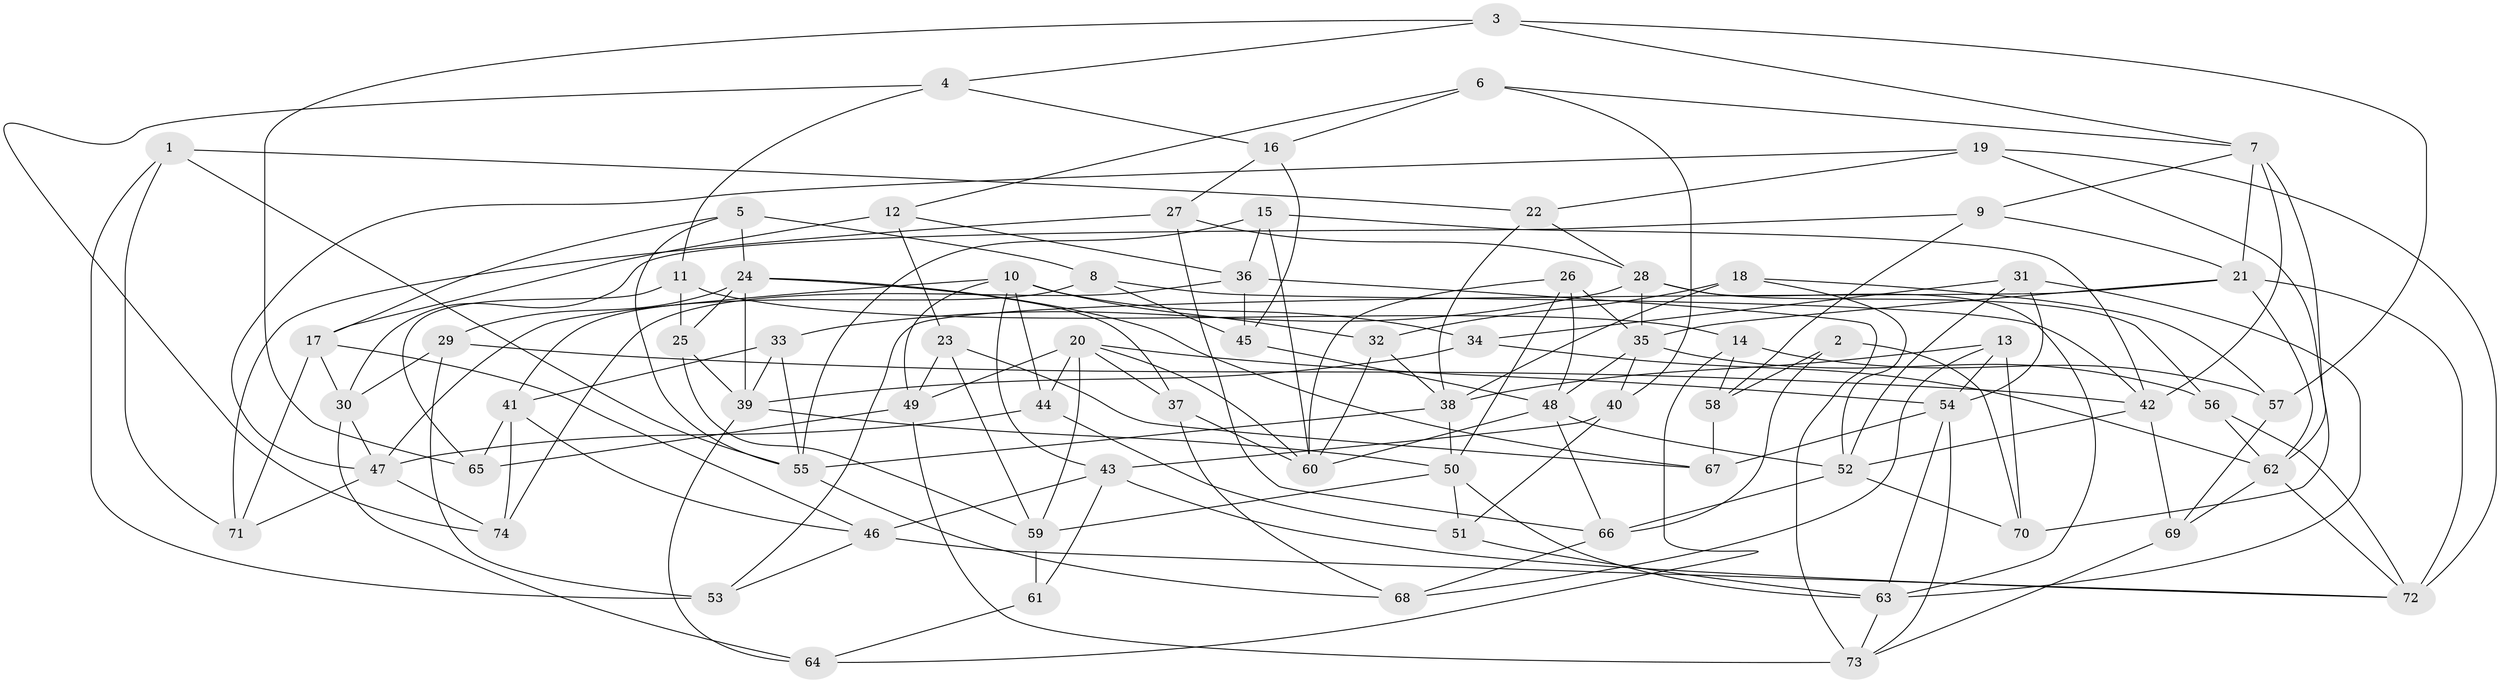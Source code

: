 // original degree distribution, {4: 1.0}
// Generated by graph-tools (version 1.1) at 2025/38/03/04/25 23:38:13]
// undirected, 74 vertices, 172 edges
graph export_dot {
  node [color=gray90,style=filled];
  1;
  2;
  3;
  4;
  5;
  6;
  7;
  8;
  9;
  10;
  11;
  12;
  13;
  14;
  15;
  16;
  17;
  18;
  19;
  20;
  21;
  22;
  23;
  24;
  25;
  26;
  27;
  28;
  29;
  30;
  31;
  32;
  33;
  34;
  35;
  36;
  37;
  38;
  39;
  40;
  41;
  42;
  43;
  44;
  45;
  46;
  47;
  48;
  49;
  50;
  51;
  52;
  53;
  54;
  55;
  56;
  57;
  58;
  59;
  60;
  61;
  62;
  63;
  64;
  65;
  66;
  67;
  68;
  69;
  70;
  71;
  72;
  73;
  74;
  1 -- 22 [weight=1.0];
  1 -- 53 [weight=1.0];
  1 -- 55 [weight=1.0];
  1 -- 71 [weight=1.0];
  2 -- 58 [weight=1.0];
  2 -- 66 [weight=2.0];
  2 -- 70 [weight=1.0];
  3 -- 4 [weight=1.0];
  3 -- 7 [weight=1.0];
  3 -- 57 [weight=1.0];
  3 -- 65 [weight=1.0];
  4 -- 11 [weight=1.0];
  4 -- 16 [weight=1.0];
  4 -- 74 [weight=1.0];
  5 -- 8 [weight=1.0];
  5 -- 17 [weight=1.0];
  5 -- 24 [weight=1.0];
  5 -- 55 [weight=1.0];
  6 -- 7 [weight=1.0];
  6 -- 12 [weight=1.0];
  6 -- 16 [weight=1.0];
  6 -- 40 [weight=1.0];
  7 -- 9 [weight=1.0];
  7 -- 21 [weight=1.0];
  7 -- 42 [weight=1.0];
  7 -- 62 [weight=1.0];
  8 -- 41 [weight=1.0];
  8 -- 42 [weight=1.0];
  8 -- 45 [weight=1.0];
  9 -- 21 [weight=1.0];
  9 -- 30 [weight=1.0];
  9 -- 58 [weight=1.0];
  10 -- 32 [weight=1.0];
  10 -- 34 [weight=1.0];
  10 -- 43 [weight=1.0];
  10 -- 44 [weight=1.0];
  10 -- 47 [weight=1.0];
  10 -- 49 [weight=1.0];
  11 -- 14 [weight=1.0];
  11 -- 25 [weight=1.0];
  11 -- 65 [weight=1.0];
  12 -- 17 [weight=1.0];
  12 -- 23 [weight=1.0];
  12 -- 36 [weight=1.0];
  13 -- 38 [weight=1.0];
  13 -- 54 [weight=1.0];
  13 -- 68 [weight=1.0];
  13 -- 70 [weight=1.0];
  14 -- 57 [weight=1.0];
  14 -- 58 [weight=1.0];
  14 -- 64 [weight=1.0];
  15 -- 36 [weight=1.0];
  15 -- 42 [weight=1.0];
  15 -- 55 [weight=1.0];
  15 -- 60 [weight=1.0];
  16 -- 27 [weight=1.0];
  16 -- 45 [weight=1.0];
  17 -- 30 [weight=2.0];
  17 -- 46 [weight=1.0];
  17 -- 71 [weight=1.0];
  18 -- 32 [weight=1.0];
  18 -- 38 [weight=1.0];
  18 -- 52 [weight=1.0];
  18 -- 57 [weight=1.0];
  19 -- 22 [weight=1.0];
  19 -- 47 [weight=1.0];
  19 -- 70 [weight=1.0];
  19 -- 72 [weight=1.0];
  20 -- 37 [weight=1.0];
  20 -- 44 [weight=1.0];
  20 -- 49 [weight=1.0];
  20 -- 54 [weight=1.0];
  20 -- 59 [weight=1.0];
  20 -- 60 [weight=1.0];
  21 -- 35 [weight=1.0];
  21 -- 53 [weight=1.0];
  21 -- 62 [weight=1.0];
  21 -- 72 [weight=1.0];
  22 -- 28 [weight=1.0];
  22 -- 38 [weight=1.0];
  23 -- 49 [weight=1.0];
  23 -- 59 [weight=1.0];
  23 -- 67 [weight=1.0];
  24 -- 25 [weight=1.0];
  24 -- 29 [weight=1.0];
  24 -- 37 [weight=1.0];
  24 -- 39 [weight=1.0];
  24 -- 67 [weight=1.0];
  25 -- 39 [weight=1.0];
  25 -- 59 [weight=1.0];
  26 -- 35 [weight=1.0];
  26 -- 48 [weight=1.0];
  26 -- 50 [weight=1.0];
  26 -- 60 [weight=1.0];
  27 -- 28 [weight=1.0];
  27 -- 66 [weight=1.0];
  27 -- 71 [weight=1.0];
  28 -- 33 [weight=1.0];
  28 -- 35 [weight=1.0];
  28 -- 56 [weight=1.0];
  28 -- 63 [weight=1.0];
  29 -- 30 [weight=1.0];
  29 -- 42 [weight=1.0];
  29 -- 53 [weight=1.0];
  30 -- 47 [weight=1.0];
  30 -- 64 [weight=1.0];
  31 -- 34 [weight=1.0];
  31 -- 52 [weight=1.0];
  31 -- 54 [weight=1.0];
  31 -- 63 [weight=1.0];
  32 -- 38 [weight=1.0];
  32 -- 60 [weight=1.0];
  33 -- 39 [weight=1.0];
  33 -- 41 [weight=1.0];
  33 -- 55 [weight=1.0];
  34 -- 39 [weight=1.0];
  34 -- 62 [weight=1.0];
  35 -- 40 [weight=1.0];
  35 -- 48 [weight=1.0];
  35 -- 56 [weight=1.0];
  36 -- 45 [weight=1.0];
  36 -- 73 [weight=2.0];
  36 -- 74 [weight=1.0];
  37 -- 60 [weight=1.0];
  37 -- 68 [weight=1.0];
  38 -- 50 [weight=1.0];
  38 -- 55 [weight=1.0];
  39 -- 50 [weight=1.0];
  39 -- 64 [weight=1.0];
  40 -- 43 [weight=1.0];
  40 -- 51 [weight=1.0];
  41 -- 46 [weight=1.0];
  41 -- 65 [weight=2.0];
  41 -- 74 [weight=1.0];
  42 -- 52 [weight=1.0];
  42 -- 69 [weight=1.0];
  43 -- 46 [weight=2.0];
  43 -- 61 [weight=1.0];
  43 -- 72 [weight=1.0];
  44 -- 47 [weight=1.0];
  44 -- 51 [weight=1.0];
  45 -- 48 [weight=1.0];
  46 -- 53 [weight=1.0];
  46 -- 72 [weight=1.0];
  47 -- 71 [weight=1.0];
  47 -- 74 [weight=1.0];
  48 -- 52 [weight=1.0];
  48 -- 60 [weight=1.0];
  48 -- 66 [weight=1.0];
  49 -- 65 [weight=2.0];
  49 -- 73 [weight=1.0];
  50 -- 51 [weight=1.0];
  50 -- 59 [weight=1.0];
  50 -- 63 [weight=1.0];
  51 -- 63 [weight=1.0];
  52 -- 66 [weight=1.0];
  52 -- 70 [weight=1.0];
  54 -- 63 [weight=1.0];
  54 -- 67 [weight=1.0];
  54 -- 73 [weight=1.0];
  55 -- 68 [weight=1.0];
  56 -- 62 [weight=1.0];
  56 -- 72 [weight=1.0];
  57 -- 69 [weight=1.0];
  58 -- 67 [weight=1.0];
  59 -- 61 [weight=2.0];
  61 -- 64 [weight=1.0];
  62 -- 69 [weight=1.0];
  62 -- 72 [weight=1.0];
  63 -- 73 [weight=1.0];
  66 -- 68 [weight=1.0];
  69 -- 73 [weight=1.0];
}
